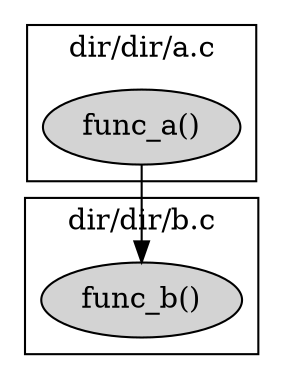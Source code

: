 /*
 * graphviz.org
 * dot demo.dot -Tsvg -o demo.svg
 */
digraph kernel {
//	rankdir = "LR"
//	label = "Diagram of demo"
	node [ style=filled ]

	subgraph cluster_dir_dir_a_c {
		label = "dir/dir/a.c"

		"func_a()"
	}

	subgraph cluster_dir_dir_b_c {
		label = "dir/dir/b.c"

		"func_b()"
	}

	/*
	 * init
	 */
	"func_a()" -> "func_b()"

	/*
	 * runtime
	 */

}

